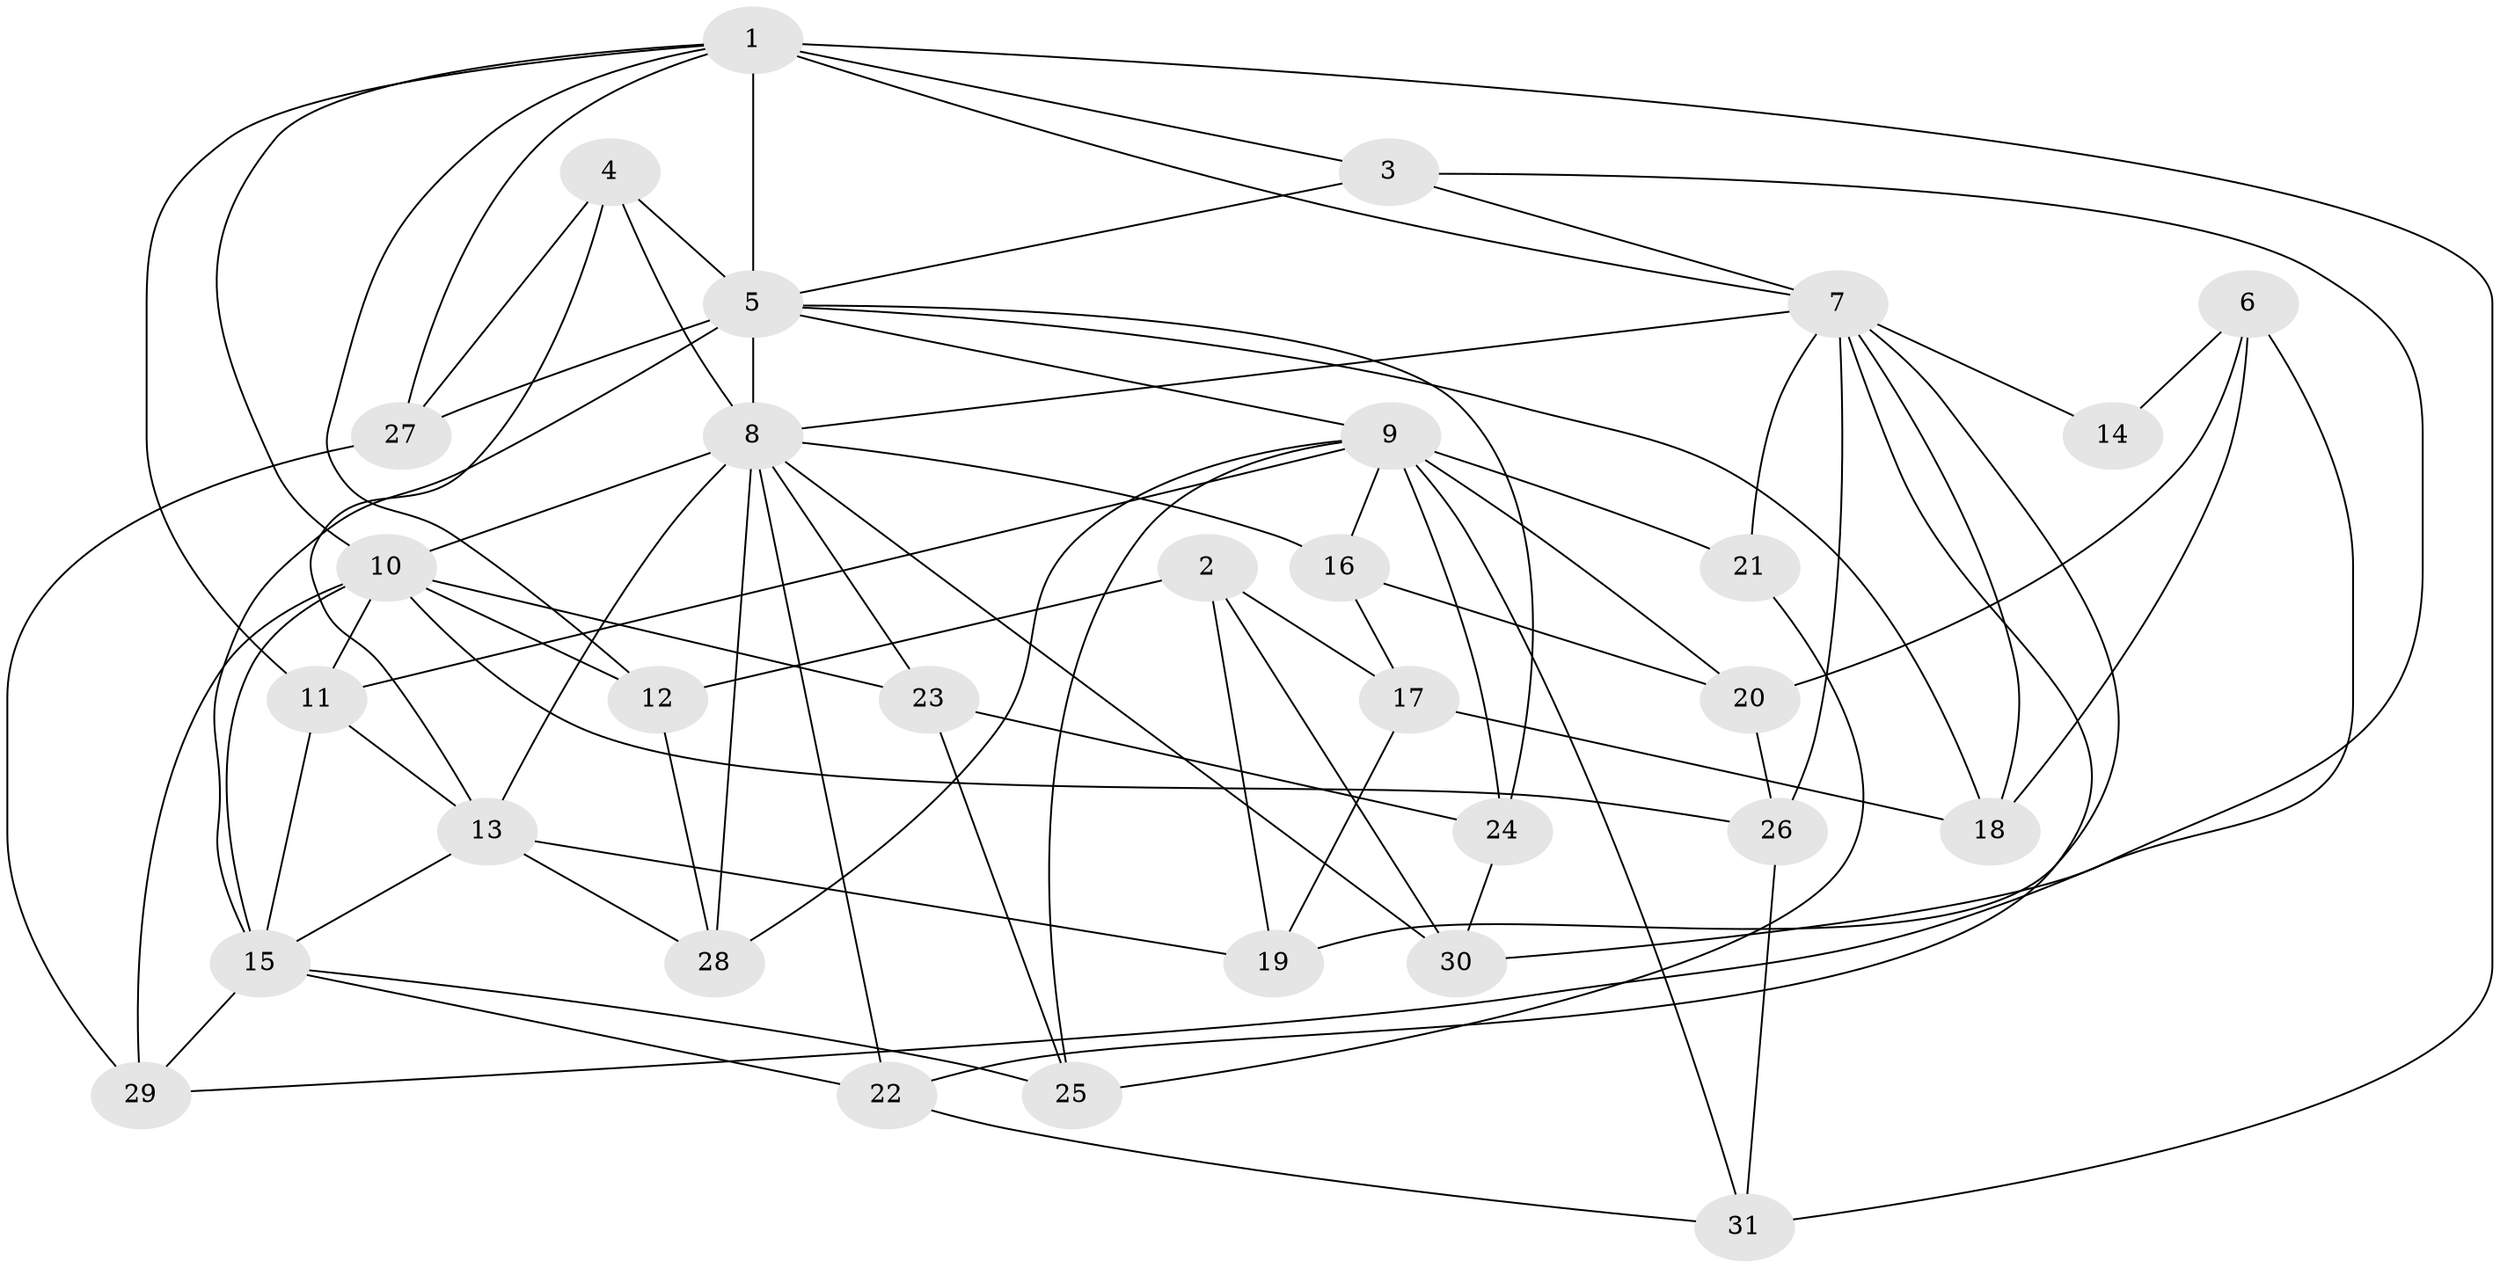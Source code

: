 // original degree distribution, {4: 1.0}
// Generated by graph-tools (version 1.1) at 2025/38/03/09/25 02:38:02]
// undirected, 31 vertices, 78 edges
graph export_dot {
graph [start="1"]
  node [color=gray90,style=filled];
  1;
  2;
  3;
  4;
  5;
  6;
  7;
  8;
  9;
  10;
  11;
  12;
  13;
  14;
  15;
  16;
  17;
  18;
  19;
  20;
  21;
  22;
  23;
  24;
  25;
  26;
  27;
  28;
  29;
  30;
  31;
  1 -- 3 [weight=1.0];
  1 -- 5 [weight=2.0];
  1 -- 7 [weight=2.0];
  1 -- 10 [weight=1.0];
  1 -- 11 [weight=1.0];
  1 -- 12 [weight=1.0];
  1 -- 27 [weight=1.0];
  1 -- 31 [weight=1.0];
  2 -- 12 [weight=1.0];
  2 -- 17 [weight=1.0];
  2 -- 19 [weight=1.0];
  2 -- 30 [weight=1.0];
  3 -- 5 [weight=1.0];
  3 -- 7 [weight=1.0];
  3 -- 30 [weight=1.0];
  4 -- 5 [weight=1.0];
  4 -- 8 [weight=1.0];
  4 -- 13 [weight=1.0];
  4 -- 27 [weight=1.0];
  5 -- 8 [weight=2.0];
  5 -- 9 [weight=1.0];
  5 -- 15 [weight=2.0];
  5 -- 18 [weight=1.0];
  5 -- 24 [weight=1.0];
  5 -- 27 [weight=1.0];
  6 -- 14 [weight=1.0];
  6 -- 18 [weight=1.0];
  6 -- 20 [weight=1.0];
  6 -- 29 [weight=1.0];
  7 -- 8 [weight=1.0];
  7 -- 14 [weight=3.0];
  7 -- 18 [weight=1.0];
  7 -- 19 [weight=1.0];
  7 -- 21 [weight=1.0];
  7 -- 22 [weight=1.0];
  7 -- 26 [weight=1.0];
  8 -- 10 [weight=1.0];
  8 -- 13 [weight=2.0];
  8 -- 16 [weight=1.0];
  8 -- 22 [weight=1.0];
  8 -- 23 [weight=1.0];
  8 -- 28 [weight=1.0];
  8 -- 30 [weight=1.0];
  9 -- 11 [weight=1.0];
  9 -- 16 [weight=1.0];
  9 -- 20 [weight=1.0];
  9 -- 21 [weight=2.0];
  9 -- 24 [weight=1.0];
  9 -- 25 [weight=1.0];
  9 -- 28 [weight=1.0];
  9 -- 31 [weight=1.0];
  10 -- 11 [weight=2.0];
  10 -- 12 [weight=1.0];
  10 -- 15 [weight=2.0];
  10 -- 23 [weight=1.0];
  10 -- 26 [weight=1.0];
  10 -- 29 [weight=1.0];
  11 -- 13 [weight=1.0];
  11 -- 15 [weight=1.0];
  12 -- 28 [weight=1.0];
  13 -- 15 [weight=2.0];
  13 -- 19 [weight=1.0];
  13 -- 28 [weight=1.0];
  15 -- 22 [weight=1.0];
  15 -- 25 [weight=1.0];
  15 -- 29 [weight=1.0];
  16 -- 17 [weight=1.0];
  16 -- 20 [weight=1.0];
  17 -- 18 [weight=1.0];
  17 -- 19 [weight=1.0];
  20 -- 26 [weight=1.0];
  21 -- 25 [weight=1.0];
  22 -- 31 [weight=1.0];
  23 -- 24 [weight=1.0];
  23 -- 25 [weight=1.0];
  24 -- 30 [weight=1.0];
  26 -- 31 [weight=1.0];
  27 -- 29 [weight=1.0];
}
